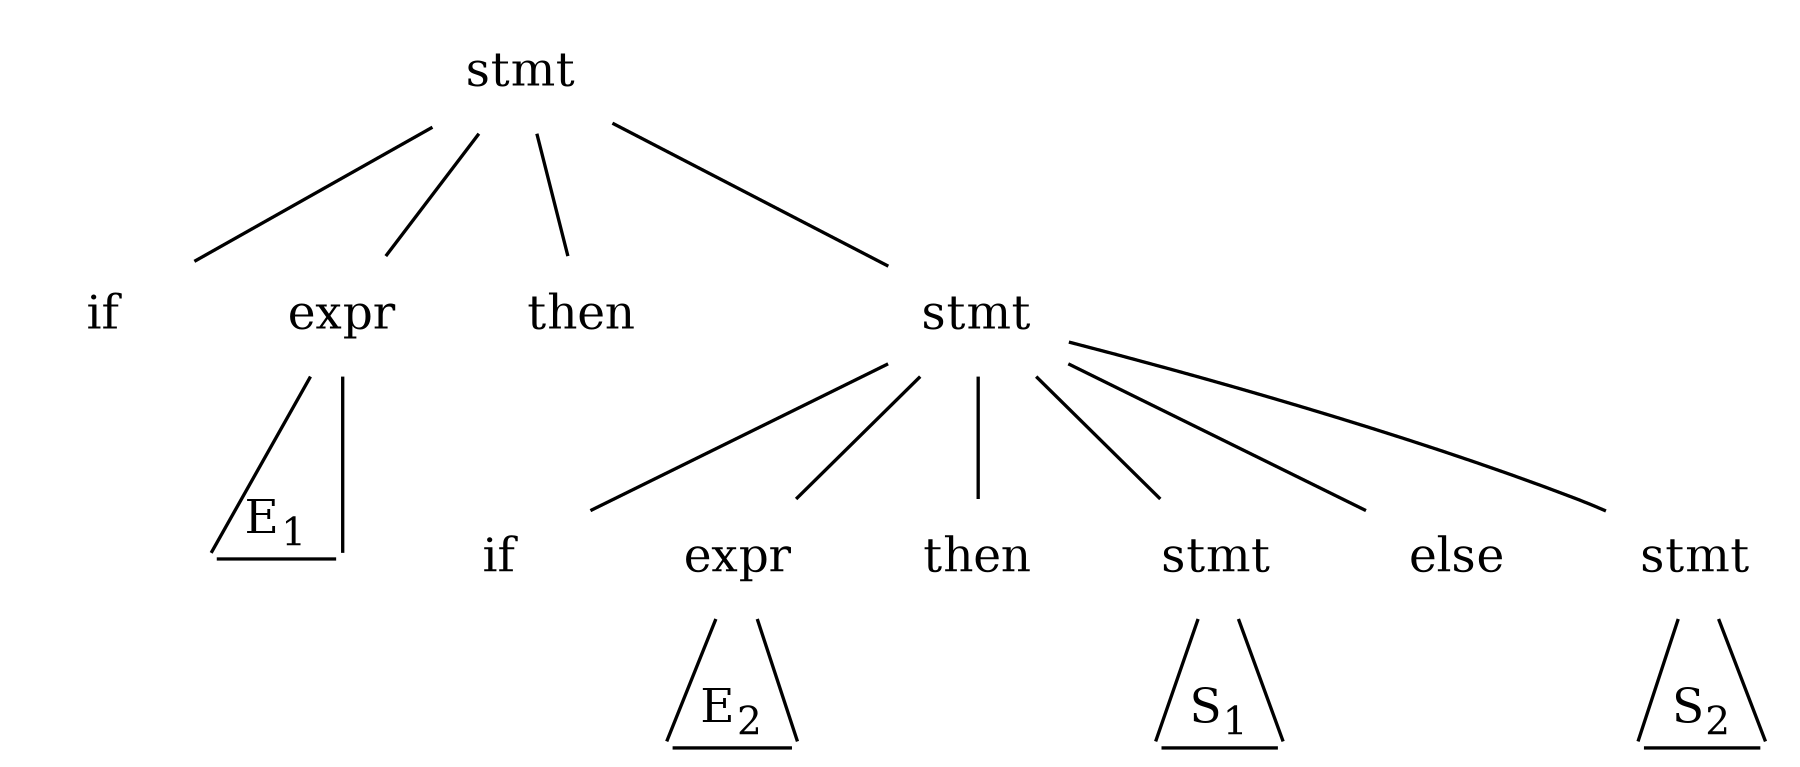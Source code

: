 digraph tree {
	size="12,9!"
	node [ shape=none ];
	edge [ arrowhead=none ];
    n0 [ label="stmt"    ];
    n1 [ label="if"    ];
    n2 [ label="expr"  ];
    n3 [ label="then"    ];
    n4 [ label="stmt" ];
    n5 [ label="if"    ];
    n6 [ label="expr"  ];
    n7 [ label="then"    ];
    n8 [ label="stmt"   ];
    n9 [ label="else"   ];
    n10 [ label="stmt"   ];

    i0 [ style=invis, shape=point ];
    i1 [ style=invis, shape=point ];
    i2 [ style=invis, shape=point ];
    i3 [ style=invis, shape=point ];
    i4 [ style=invis, shape=point ];
    i5 [ style=invis, shape=point ];
    i6 [ style=invis, shape=point ];
    i7 [ style=invis, shape=point ];

    n0 -> n1;
    n0 -> n2;
    n0 -> n3;
    n0 -> n4;
    n4 -> n5;
    n4 -> n6;
    n4 -> n7;
    n4 -> n8;
    n4 -> n9;
    n4 -> n10;

    n2 -> i0;
    n2 -> i1;
    i0 -> i1 [ label=<E<SUB>1</SUB>> ];
    n6 -> i2;
    n6 -> i3;
    i2 -> i3 [ label=<E<SUB>2</SUB>> ];
    n8 -> i4;
    n8 -> i5;
    i4 -> i5 [ label=<S<SUB>1</SUB>> ];
    n10 -> i6;
    n10 -> i7;
    i6 -> i7 [ label=<S<SUB>2</SUB>> ];

    { rank=same; i0; i1; }
    { rank=same; i2; i3; i4; i5; i6; i7; }
}

